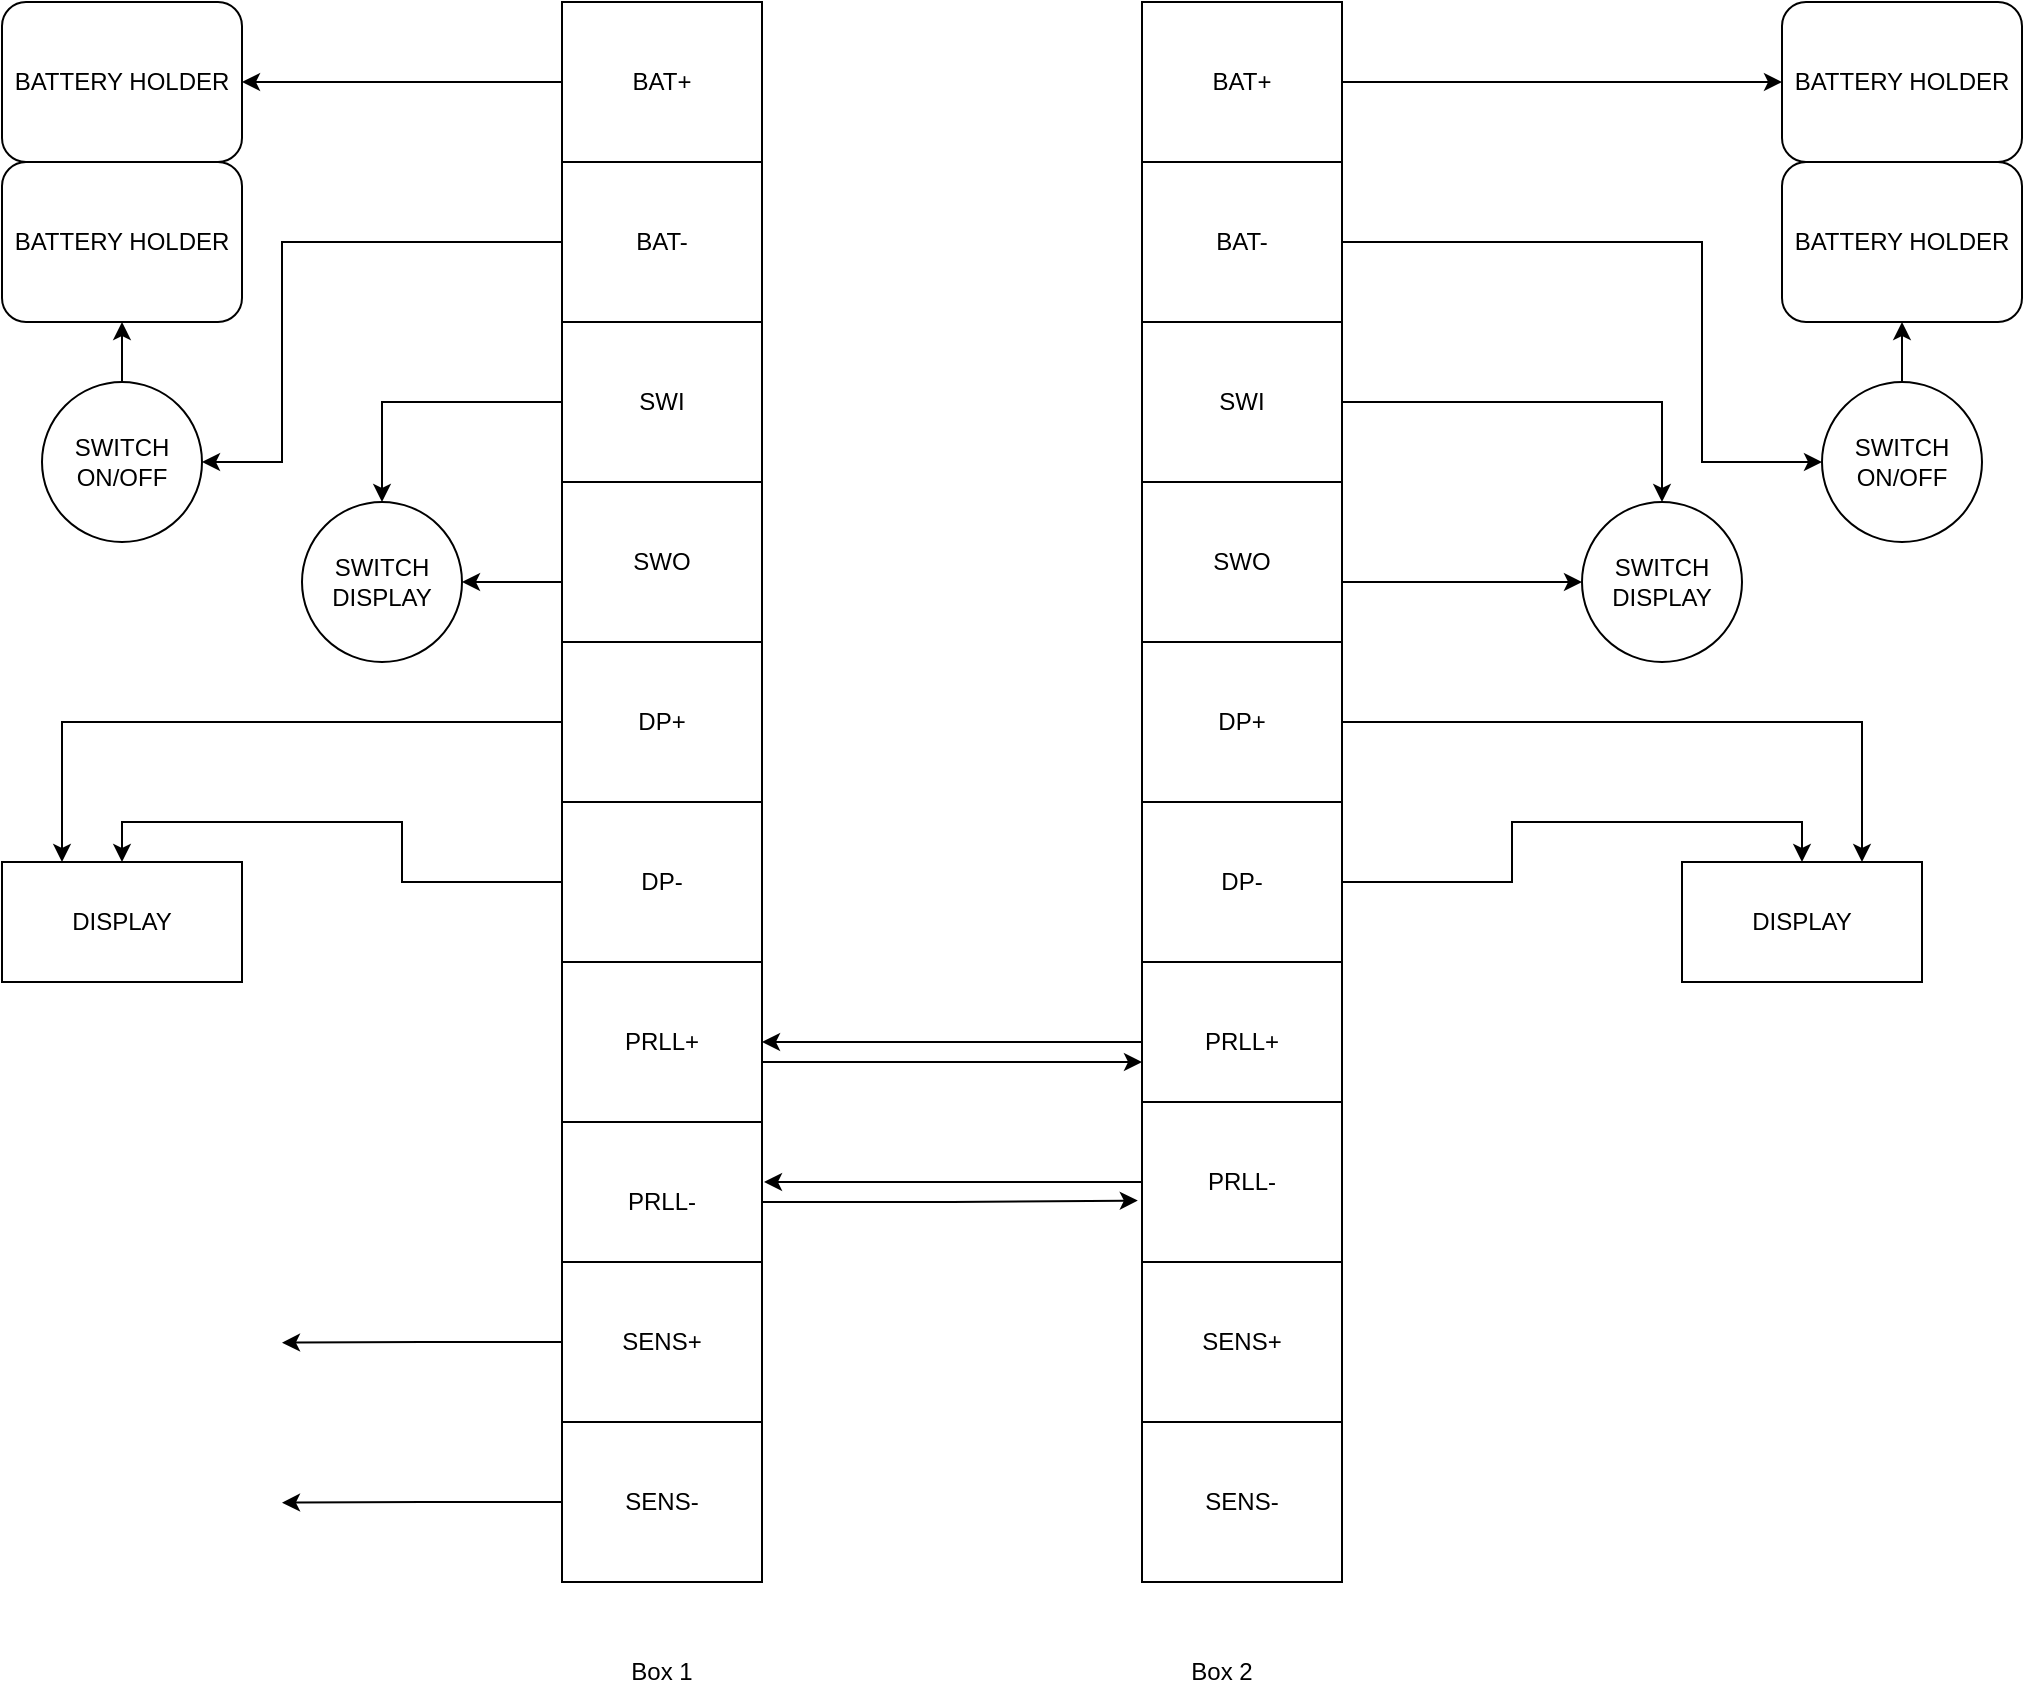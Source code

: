 <mxfile version="15.4.3" type="github" pages="3">
  <diagram id="OxazuYt2f3HKzq2ao2kK" name="Z">
    <mxGraphModel dx="1131" dy="603" grid="1" gridSize="10" guides="1" tooltips="1" connect="1" arrows="1" fold="1" page="1" pageScale="1" pageWidth="850" pageHeight="1100" math="0" shadow="0">
      <root>
        <mxCell id="0" />
        <mxCell id="1" parent="0" />
        <mxCell id="qFhVJRBPXzsnmLMd7Lds-25" style="edgeStyle=orthogonalEdgeStyle;rounded=0;orthogonalLoop=1;jettySize=auto;html=1;exitX=0;exitY=0.5;exitDx=0;exitDy=0;entryX=1;entryY=0.5;entryDx=0;entryDy=0;" edge="1" parent="1" source="m1qcCBbm3R7UdItfsaI0-1" target="qFhVJRBPXzsnmLMd7Lds-1">
          <mxGeometry relative="1" as="geometry" />
        </mxCell>
        <mxCell id="m1qcCBbm3R7UdItfsaI0-1" value="BAT+" style="rounded=0;whiteSpace=wrap;html=1;" parent="1" vertex="1">
          <mxGeometry x="280" y="20" width="100" height="80" as="geometry" />
        </mxCell>
        <mxCell id="qFhVJRBPXzsnmLMd7Lds-28" style="edgeStyle=orthogonalEdgeStyle;rounded=0;orthogonalLoop=1;jettySize=auto;html=1;exitX=0;exitY=0.5;exitDx=0;exitDy=0;entryX=1;entryY=0.5;entryDx=0;entryDy=0;" edge="1" parent="1" source="m1qcCBbm3R7UdItfsaI0-2" target="qFhVJRBPXzsnmLMd7Lds-22">
          <mxGeometry relative="1" as="geometry">
            <mxPoint x="160" y="230" as="targetPoint" />
            <Array as="points">
              <mxPoint x="140" y="140" />
              <mxPoint x="140" y="250" />
            </Array>
          </mxGeometry>
        </mxCell>
        <mxCell id="m1qcCBbm3R7UdItfsaI0-2" value="BAT-" style="rounded=0;whiteSpace=wrap;html=1;" parent="1" vertex="1">
          <mxGeometry x="280" y="100" width="100" height="80" as="geometry" />
        </mxCell>
        <mxCell id="m1qcCBbm3R7UdItfsaI0-6" value="SENS-" style="rounded=0;whiteSpace=wrap;html=1;" parent="1" vertex="1">
          <mxGeometry x="570" y="730" width="100" height="80" as="geometry" />
        </mxCell>
        <mxCell id="qFhVJRBPXzsnmLMd7Lds-7" style="edgeStyle=orthogonalEdgeStyle;rounded=0;orthogonalLoop=1;jettySize=auto;html=1;exitX=1;exitY=0.5;exitDx=0;exitDy=0;entryX=0;entryY=0.5;entryDx=0;entryDy=0;" edge="1" parent="1" source="m1qcCBbm3R7UdItfsaI0-7" target="qFhVJRBPXzsnmLMd7Lds-5">
          <mxGeometry relative="1" as="geometry" />
        </mxCell>
        <mxCell id="m1qcCBbm3R7UdItfsaI0-7" value="BAT+" style="rounded=0;whiteSpace=wrap;html=1;" parent="1" vertex="1">
          <mxGeometry x="570" y="20" width="100" height="80" as="geometry" />
        </mxCell>
        <mxCell id="qFhVJRBPXzsnmLMd7Lds-29" style="edgeStyle=orthogonalEdgeStyle;rounded=0;orthogonalLoop=1;jettySize=auto;html=1;exitX=0;exitY=0.5;exitDx=0;exitDy=0;entryX=0.5;entryY=0;entryDx=0;entryDy=0;" edge="1" parent="1" source="m1qcCBbm3R7UdItfsaI0-9" target="qFhVJRBPXzsnmLMd7Lds-23">
          <mxGeometry relative="1" as="geometry" />
        </mxCell>
        <mxCell id="m1qcCBbm3R7UdItfsaI0-9" value="SWI" style="rounded=0;whiteSpace=wrap;html=1;" parent="1" vertex="1">
          <mxGeometry x="280" y="180" width="100" height="80" as="geometry" />
        </mxCell>
        <mxCell id="qFhVJRBPXzsnmLMd7Lds-30" style="edgeStyle=orthogonalEdgeStyle;rounded=0;orthogonalLoop=1;jettySize=auto;html=1;exitX=0;exitY=0.5;exitDx=0;exitDy=0;" edge="1" parent="1" source="m1qcCBbm3R7UdItfsaI0-10" target="qFhVJRBPXzsnmLMd7Lds-23">
          <mxGeometry relative="1" as="geometry">
            <Array as="points">
              <mxPoint x="280" y="310" />
            </Array>
          </mxGeometry>
        </mxCell>
        <mxCell id="m1qcCBbm3R7UdItfsaI0-10" value="SWO" style="rounded=0;whiteSpace=wrap;html=1;" parent="1" vertex="1">
          <mxGeometry x="280" y="260" width="100" height="80" as="geometry" />
        </mxCell>
        <mxCell id="qFhVJRBPXzsnmLMd7Lds-10" style="edgeStyle=orthogonalEdgeStyle;rounded=0;orthogonalLoop=1;jettySize=auto;html=1;exitX=1;exitY=0.5;exitDx=0;exitDy=0;entryX=0;entryY=0.5;entryDx=0;entryDy=0;" edge="1" parent="1" source="m1qcCBbm3R7UdItfsaI0-11" target="qFhVJRBPXzsnmLMd7Lds-8">
          <mxGeometry relative="1" as="geometry">
            <Array as="points">
              <mxPoint x="850" y="140" />
              <mxPoint x="850" y="250" />
            </Array>
          </mxGeometry>
        </mxCell>
        <mxCell id="m1qcCBbm3R7UdItfsaI0-11" value="BAT-" style="rounded=0;whiteSpace=wrap;html=1;" parent="1" vertex="1">
          <mxGeometry x="570" y="100" width="100" height="80" as="geometry" />
        </mxCell>
        <mxCell id="qFhVJRBPXzsnmLMd7Lds-12" style="edgeStyle=orthogonalEdgeStyle;rounded=0;orthogonalLoop=1;jettySize=auto;html=1;exitX=1;exitY=0.5;exitDx=0;exitDy=0;" edge="1" parent="1" source="m1qcCBbm3R7UdItfsaI0-12" target="qFhVJRBPXzsnmLMd7Lds-11">
          <mxGeometry relative="1" as="geometry" />
        </mxCell>
        <mxCell id="m1qcCBbm3R7UdItfsaI0-12" value="SWI" style="rounded=0;whiteSpace=wrap;html=1;" parent="1" vertex="1">
          <mxGeometry x="570" y="180" width="100" height="80" as="geometry" />
        </mxCell>
        <mxCell id="qFhVJRBPXzsnmLMd7Lds-31" style="edgeStyle=orthogonalEdgeStyle;rounded=0;orthogonalLoop=1;jettySize=auto;html=1;exitX=0;exitY=0.5;exitDx=0;exitDy=0;entryX=0.25;entryY=0;entryDx=0;entryDy=0;" edge="1" parent="1" source="m1qcCBbm3R7UdItfsaI0-13" target="qFhVJRBPXzsnmLMd7Lds-24">
          <mxGeometry relative="1" as="geometry" />
        </mxCell>
        <mxCell id="m1qcCBbm3R7UdItfsaI0-13" value="DP+" style="rounded=0;whiteSpace=wrap;html=1;" parent="1" vertex="1">
          <mxGeometry x="280" y="340" width="100" height="80" as="geometry" />
        </mxCell>
        <mxCell id="qFhVJRBPXzsnmLMd7Lds-32" style="edgeStyle=orthogonalEdgeStyle;rounded=0;orthogonalLoop=1;jettySize=auto;html=1;exitX=0;exitY=0.5;exitDx=0;exitDy=0;entryX=0.5;entryY=0;entryDx=0;entryDy=0;" edge="1" parent="1" source="m1qcCBbm3R7UdItfsaI0-14" target="qFhVJRBPXzsnmLMd7Lds-24">
          <mxGeometry relative="1" as="geometry" />
        </mxCell>
        <mxCell id="m1qcCBbm3R7UdItfsaI0-14" value="DP-" style="rounded=0;whiteSpace=wrap;html=1;" parent="1" vertex="1">
          <mxGeometry x="280" y="420" width="100" height="80" as="geometry" />
        </mxCell>
        <mxCell id="qFhVJRBPXzsnmLMd7Lds-13" style="edgeStyle=orthogonalEdgeStyle;rounded=0;orthogonalLoop=1;jettySize=auto;html=1;exitX=1;exitY=0.5;exitDx=0;exitDy=0;entryX=0;entryY=0.5;entryDx=0;entryDy=0;" edge="1" parent="1" source="m1qcCBbm3R7UdItfsaI0-19" target="qFhVJRBPXzsnmLMd7Lds-11">
          <mxGeometry relative="1" as="geometry">
            <Array as="points">
              <mxPoint x="670" y="310" />
            </Array>
          </mxGeometry>
        </mxCell>
        <mxCell id="m1qcCBbm3R7UdItfsaI0-19" value="SWO" style="rounded=0;whiteSpace=wrap;html=1;" parent="1" vertex="1">
          <mxGeometry x="570" y="260" width="100" height="80" as="geometry" />
        </mxCell>
        <mxCell id="qFhVJRBPXzsnmLMd7Lds-18" style="edgeStyle=orthogonalEdgeStyle;rounded=0;orthogonalLoop=1;jettySize=auto;html=1;exitX=1;exitY=0.5;exitDx=0;exitDy=0;entryX=0.75;entryY=0;entryDx=0;entryDy=0;" edge="1" parent="1" source="m1qcCBbm3R7UdItfsaI0-20" target="qFhVJRBPXzsnmLMd7Lds-14">
          <mxGeometry relative="1" as="geometry" />
        </mxCell>
        <mxCell id="m1qcCBbm3R7UdItfsaI0-20" value="DP+" style="rounded=0;whiteSpace=wrap;html=1;" parent="1" vertex="1">
          <mxGeometry x="570" y="340" width="100" height="80" as="geometry" />
        </mxCell>
        <mxCell id="qFhVJRBPXzsnmLMd7Lds-19" style="edgeStyle=orthogonalEdgeStyle;rounded=0;orthogonalLoop=1;jettySize=auto;html=1;exitX=1;exitY=0.5;exitDx=0;exitDy=0;entryX=0.5;entryY=0;entryDx=0;entryDy=0;" edge="1" parent="1" source="m1qcCBbm3R7UdItfsaI0-21" target="qFhVJRBPXzsnmLMd7Lds-14">
          <mxGeometry relative="1" as="geometry" />
        </mxCell>
        <mxCell id="m1qcCBbm3R7UdItfsaI0-21" value="DP-" style="rounded=0;whiteSpace=wrap;html=1;" parent="1" vertex="1">
          <mxGeometry x="570" y="420" width="100" height="80" as="geometry" />
        </mxCell>
        <mxCell id="qFhVJRBPXzsnmLMd7Lds-20" style="edgeStyle=orthogonalEdgeStyle;rounded=0;orthogonalLoop=1;jettySize=auto;html=1;exitX=0;exitY=0.5;exitDx=0;exitDy=0;entryX=1;entryY=0.5;entryDx=0;entryDy=0;" edge="1" parent="1" source="m1qcCBbm3R7UdItfsaI0-22" target="m1qcCBbm3R7UdItfsaI0-25">
          <mxGeometry relative="1" as="geometry" />
        </mxCell>
        <mxCell id="m1qcCBbm3R7UdItfsaI0-22" value="PRLL+" style="rounded=0;whiteSpace=wrap;html=1;" parent="1" vertex="1">
          <mxGeometry x="570" y="500" width="100" height="80" as="geometry" />
        </mxCell>
        <mxCell id="qFhVJRBPXzsnmLMd7Lds-21" style="edgeStyle=orthogonalEdgeStyle;rounded=0;orthogonalLoop=1;jettySize=auto;html=1;exitX=0;exitY=0.5;exitDx=0;exitDy=0;entryX=1.01;entryY=0.375;entryDx=0;entryDy=0;entryPerimeter=0;" edge="1" parent="1" source="m1qcCBbm3R7UdItfsaI0-23" target="m1qcCBbm3R7UdItfsaI0-26">
          <mxGeometry relative="1" as="geometry" />
        </mxCell>
        <mxCell id="m1qcCBbm3R7UdItfsaI0-23" value="PRLL-" style="rounded=0;whiteSpace=wrap;html=1;" parent="1" vertex="1">
          <mxGeometry x="570" y="570" width="100" height="80" as="geometry" />
        </mxCell>
        <mxCell id="m1qcCBbm3R7UdItfsaI0-24" value="SENS+" style="rounded=0;whiteSpace=wrap;html=1;" parent="1" vertex="1">
          <mxGeometry x="570" y="650" width="100" height="80" as="geometry" />
        </mxCell>
        <mxCell id="qFhVJRBPXzsnmLMd7Lds-33" style="edgeStyle=orthogonalEdgeStyle;rounded=0;orthogonalLoop=1;jettySize=auto;html=1;exitX=1;exitY=0.5;exitDx=0;exitDy=0;" edge="1" parent="1" source="m1qcCBbm3R7UdItfsaI0-25">
          <mxGeometry relative="1" as="geometry">
            <mxPoint x="570" y="550" as="targetPoint" />
            <Array as="points">
              <mxPoint x="380" y="550" />
              <mxPoint x="570" y="550" />
            </Array>
          </mxGeometry>
        </mxCell>
        <mxCell id="m1qcCBbm3R7UdItfsaI0-25" value="PRLL+" style="rounded=0;whiteSpace=wrap;html=1;" parent="1" vertex="1">
          <mxGeometry x="280" y="500" width="100" height="80" as="geometry" />
        </mxCell>
        <mxCell id="qFhVJRBPXzsnmLMd7Lds-35" style="edgeStyle=orthogonalEdgeStyle;rounded=0;orthogonalLoop=1;jettySize=auto;html=1;entryX=-0.021;entryY=0.616;entryDx=0;entryDy=0;entryPerimeter=0;" edge="1" parent="1" source="m1qcCBbm3R7UdItfsaI0-26" target="m1qcCBbm3R7UdItfsaI0-23">
          <mxGeometry relative="1" as="geometry" />
        </mxCell>
        <mxCell id="m1qcCBbm3R7UdItfsaI0-26" value="PRLL-" style="rounded=0;whiteSpace=wrap;html=1;" parent="1" vertex="1">
          <mxGeometry x="280" y="580" width="100" height="80" as="geometry" />
        </mxCell>
        <mxCell id="qFhVJRBPXzsnmLMd7Lds-36" style="edgeStyle=orthogonalEdgeStyle;rounded=0;orthogonalLoop=1;jettySize=auto;html=1;exitX=0;exitY=0.5;exitDx=0;exitDy=0;" edge="1" parent="1" source="m1qcCBbm3R7UdItfsaI0-27">
          <mxGeometry relative="1" as="geometry">
            <mxPoint x="140" y="690.333" as="targetPoint" />
          </mxGeometry>
        </mxCell>
        <mxCell id="m1qcCBbm3R7UdItfsaI0-27" value="SENS+" style="rounded=0;whiteSpace=wrap;html=1;" parent="1" vertex="1">
          <mxGeometry x="280" y="650" width="100" height="80" as="geometry" />
        </mxCell>
        <mxCell id="qFhVJRBPXzsnmLMd7Lds-37" style="edgeStyle=orthogonalEdgeStyle;rounded=0;orthogonalLoop=1;jettySize=auto;html=1;exitX=0;exitY=0.5;exitDx=0;exitDy=0;" edge="1" parent="1" source="m1qcCBbm3R7UdItfsaI0-28">
          <mxGeometry relative="1" as="geometry">
            <mxPoint x="140" y="770.333" as="targetPoint" />
          </mxGeometry>
        </mxCell>
        <mxCell id="m1qcCBbm3R7UdItfsaI0-28" value="SENS-" style="rounded=0;whiteSpace=wrap;html=1;" parent="1" vertex="1">
          <mxGeometry x="280" y="730" width="100" height="80" as="geometry" />
        </mxCell>
        <mxCell id="qFhVJRBPXzsnmLMd7Lds-1" value="BATTERY HOLDER" style="rounded=1;whiteSpace=wrap;html=1;" vertex="1" parent="1">
          <mxGeometry y="20" width="120" height="80" as="geometry" />
        </mxCell>
        <mxCell id="qFhVJRBPXzsnmLMd7Lds-3" value="BATTERY HOLDER" style="rounded=1;whiteSpace=wrap;html=1;" vertex="1" parent="1">
          <mxGeometry y="100" width="120" height="80" as="geometry" />
        </mxCell>
        <mxCell id="qFhVJRBPXzsnmLMd7Lds-5" value="BATTERY HOLDER" style="rounded=1;whiteSpace=wrap;html=1;" vertex="1" parent="1">
          <mxGeometry x="890" y="20" width="120" height="80" as="geometry" />
        </mxCell>
        <mxCell id="qFhVJRBPXzsnmLMd7Lds-6" value="BATTERY HOLDER" style="rounded=1;whiteSpace=wrap;html=1;" vertex="1" parent="1">
          <mxGeometry x="890" y="100" width="120" height="80" as="geometry" />
        </mxCell>
        <mxCell id="qFhVJRBPXzsnmLMd7Lds-9" style="edgeStyle=orthogonalEdgeStyle;rounded=0;orthogonalLoop=1;jettySize=auto;html=1;exitX=0.5;exitY=0;exitDx=0;exitDy=0;entryX=0.5;entryY=1;entryDx=0;entryDy=0;" edge="1" parent="1" source="qFhVJRBPXzsnmLMd7Lds-8" target="qFhVJRBPXzsnmLMd7Lds-6">
          <mxGeometry relative="1" as="geometry" />
        </mxCell>
        <mxCell id="qFhVJRBPXzsnmLMd7Lds-8" value="SWITCH&lt;br&gt;ON/OFF" style="ellipse;whiteSpace=wrap;html=1;aspect=fixed;" vertex="1" parent="1">
          <mxGeometry x="910" y="210" width="80" height="80" as="geometry" />
        </mxCell>
        <mxCell id="qFhVJRBPXzsnmLMd7Lds-11" value="SWITCH&lt;br&gt;DISPLAY" style="ellipse;whiteSpace=wrap;html=1;aspect=fixed;" vertex="1" parent="1">
          <mxGeometry x="790" y="270" width="80" height="80" as="geometry" />
        </mxCell>
        <mxCell id="qFhVJRBPXzsnmLMd7Lds-14" value="DISPLAY" style="rounded=0;whiteSpace=wrap;html=1;" vertex="1" parent="1">
          <mxGeometry x="840" y="450" width="120" height="60" as="geometry" />
        </mxCell>
        <mxCell id="qFhVJRBPXzsnmLMd7Lds-27" style="edgeStyle=orthogonalEdgeStyle;rounded=0;orthogonalLoop=1;jettySize=auto;html=1;exitX=0.5;exitY=0;exitDx=0;exitDy=0;" edge="1" parent="1" source="qFhVJRBPXzsnmLMd7Lds-22" target="qFhVJRBPXzsnmLMd7Lds-3">
          <mxGeometry relative="1" as="geometry" />
        </mxCell>
        <mxCell id="qFhVJRBPXzsnmLMd7Lds-22" value="SWITCH&lt;br&gt;ON/OFF" style="ellipse;whiteSpace=wrap;html=1;aspect=fixed;" vertex="1" parent="1">
          <mxGeometry x="20" y="210" width="80" height="80" as="geometry" />
        </mxCell>
        <mxCell id="qFhVJRBPXzsnmLMd7Lds-23" value="SWITCH&lt;br&gt;DISPLAY" style="ellipse;whiteSpace=wrap;html=1;aspect=fixed;" vertex="1" parent="1">
          <mxGeometry x="150" y="270" width="80" height="80" as="geometry" />
        </mxCell>
        <mxCell id="qFhVJRBPXzsnmLMd7Lds-24" value="DISPLAY" style="rounded=0;whiteSpace=wrap;html=1;" vertex="1" parent="1">
          <mxGeometry y="450" width="120" height="60" as="geometry" />
        </mxCell>
        <mxCell id="qFhVJRBPXzsnmLMd7Lds-38" value="Box 1" style="text;html=1;strokeColor=none;fillColor=none;align=center;verticalAlign=middle;whiteSpace=wrap;rounded=0;" vertex="1" parent="1">
          <mxGeometry x="300" y="840" width="60" height="30" as="geometry" />
        </mxCell>
        <mxCell id="qFhVJRBPXzsnmLMd7Lds-39" value="Box 2" style="text;html=1;strokeColor=none;fillColor=none;align=center;verticalAlign=middle;whiteSpace=wrap;rounded=0;" vertex="1" parent="1">
          <mxGeometry x="580" y="840" width="60" height="30" as="geometry" />
        </mxCell>
      </root>
    </mxGraphModel>
  </diagram>
  <diagram name="Y" id="OveEiGgj8B2i4l3Na936">
    <mxGraphModel dx="2660" dy="2064" grid="1" gridSize="10" guides="1" tooltips="1" connect="1" arrows="1" fold="1" page="1" pageScale="1" pageWidth="850" pageHeight="1100" math="0" shadow="0">
      <root>
        <mxCell id="0MBqHM9QzVyghnFECB1F-0" />
        <mxCell id="0MBqHM9QzVyghnFECB1F-1" parent="0MBqHM9QzVyghnFECB1F-0" />
        <mxCell id="0MBqHM9QzVyghnFECB1F-3" value="BAT+" style="rounded=0;whiteSpace=wrap;html=1;" vertex="1" parent="0MBqHM9QzVyghnFECB1F-1">
          <mxGeometry x="280" y="20" width="100" height="80" as="geometry" />
        </mxCell>
        <mxCell id="0MBqHM9QzVyghnFECB1F-5" value="BAT-" style="rounded=0;whiteSpace=wrap;html=1;" vertex="1" parent="0MBqHM9QzVyghnFECB1F-1">
          <mxGeometry x="280" y="100" width="100" height="80" as="geometry" />
        </mxCell>
        <mxCell id="L6-OzUskgaVdQamjS7gM-1" style="edgeStyle=orthogonalEdgeStyle;rounded=0;orthogonalLoop=1;jettySize=auto;html=1;exitX=1;exitY=0.5;exitDx=0;exitDy=0;" edge="1" parent="0MBqHM9QzVyghnFECB1F-1" source="0MBqHM9QzVyghnFECB1F-6">
          <mxGeometry relative="1" as="geometry">
            <mxPoint x="800" y="770" as="targetPoint" />
          </mxGeometry>
        </mxCell>
        <mxCell id="0MBqHM9QzVyghnFECB1F-6" value="SENS-" style="rounded=0;whiteSpace=wrap;html=1;" vertex="1" parent="0MBqHM9QzVyghnFECB1F-1">
          <mxGeometry x="570" y="730" width="100" height="80" as="geometry" />
        </mxCell>
        <mxCell id="0MBqHM9QzVyghnFECB1F-7" style="edgeStyle=orthogonalEdgeStyle;rounded=0;orthogonalLoop=1;jettySize=auto;html=1;exitX=1;exitY=0.5;exitDx=0;exitDy=0;entryX=0;entryY=0.5;entryDx=0;entryDy=0;" edge="1" parent="0MBqHM9QzVyghnFECB1F-1" source="0MBqHM9QzVyghnFECB1F-8" target="0MBqHM9QzVyghnFECB1F-42">
          <mxGeometry relative="1" as="geometry" />
        </mxCell>
        <mxCell id="0MBqHM9QzVyghnFECB1F-8" value="BAT+" style="rounded=0;whiteSpace=wrap;html=1;" vertex="1" parent="0MBqHM9QzVyghnFECB1F-1">
          <mxGeometry x="570" y="20" width="100" height="80" as="geometry" />
        </mxCell>
        <mxCell id="0MBqHM9QzVyghnFECB1F-9" style="edgeStyle=orthogonalEdgeStyle;rounded=0;orthogonalLoop=1;jettySize=auto;html=1;exitX=0;exitY=0.5;exitDx=0;exitDy=0;entryX=0.5;entryY=0;entryDx=0;entryDy=0;" edge="1" parent="0MBqHM9QzVyghnFECB1F-1" source="0MBqHM9QzVyghnFECB1F-10" target="0MBqHM9QzVyghnFECB1F-50">
          <mxGeometry relative="1" as="geometry" />
        </mxCell>
        <mxCell id="0MBqHM9QzVyghnFECB1F-10" value="SWI" style="rounded=0;whiteSpace=wrap;html=1;" vertex="1" parent="0MBqHM9QzVyghnFECB1F-1">
          <mxGeometry x="280" y="180" width="100" height="80" as="geometry" />
        </mxCell>
        <mxCell id="0MBqHM9QzVyghnFECB1F-11" style="edgeStyle=orthogonalEdgeStyle;rounded=0;orthogonalLoop=1;jettySize=auto;html=1;exitX=0;exitY=0.5;exitDx=0;exitDy=0;" edge="1" parent="0MBqHM9QzVyghnFECB1F-1" source="0MBqHM9QzVyghnFECB1F-12" target="0MBqHM9QzVyghnFECB1F-50">
          <mxGeometry relative="1" as="geometry">
            <Array as="points">
              <mxPoint x="280" y="310" />
            </Array>
          </mxGeometry>
        </mxCell>
        <mxCell id="0MBqHM9QzVyghnFECB1F-12" value="SWO" style="rounded=0;whiteSpace=wrap;html=1;" vertex="1" parent="0MBqHM9QzVyghnFECB1F-1">
          <mxGeometry x="280" y="260" width="100" height="80" as="geometry" />
        </mxCell>
        <mxCell id="0MBqHM9QzVyghnFECB1F-13" style="edgeStyle=orthogonalEdgeStyle;rounded=0;orthogonalLoop=1;jettySize=auto;html=1;exitX=1;exitY=0.5;exitDx=0;exitDy=0;entryX=0;entryY=0.5;entryDx=0;entryDy=0;" edge="1" parent="0MBqHM9QzVyghnFECB1F-1" source="0MBqHM9QzVyghnFECB1F-14" target="0MBqHM9QzVyghnFECB1F-45">
          <mxGeometry relative="1" as="geometry">
            <Array as="points">
              <mxPoint x="850" y="140" />
              <mxPoint x="850" y="250" />
            </Array>
          </mxGeometry>
        </mxCell>
        <mxCell id="0MBqHM9QzVyghnFECB1F-14" value="BAT-" style="rounded=0;whiteSpace=wrap;html=1;" vertex="1" parent="0MBqHM9QzVyghnFECB1F-1">
          <mxGeometry x="570" y="100" width="100" height="80" as="geometry" />
        </mxCell>
        <mxCell id="0MBqHM9QzVyghnFECB1F-15" style="edgeStyle=orthogonalEdgeStyle;rounded=0;orthogonalLoop=1;jettySize=auto;html=1;exitX=1;exitY=0.5;exitDx=0;exitDy=0;" edge="1" parent="0MBqHM9QzVyghnFECB1F-1" source="0MBqHM9QzVyghnFECB1F-16" target="0MBqHM9QzVyghnFECB1F-46">
          <mxGeometry relative="1" as="geometry" />
        </mxCell>
        <mxCell id="0MBqHM9QzVyghnFECB1F-16" value="SWI" style="rounded=0;whiteSpace=wrap;html=1;" vertex="1" parent="0MBqHM9QzVyghnFECB1F-1">
          <mxGeometry x="570" y="180" width="100" height="80" as="geometry" />
        </mxCell>
        <mxCell id="0MBqHM9QzVyghnFECB1F-17" style="edgeStyle=orthogonalEdgeStyle;rounded=0;orthogonalLoop=1;jettySize=auto;html=1;exitX=0;exitY=0.5;exitDx=0;exitDy=0;entryX=0.25;entryY=0;entryDx=0;entryDy=0;" edge="1" parent="0MBqHM9QzVyghnFECB1F-1" source="0MBqHM9QzVyghnFECB1F-18" target="0MBqHM9QzVyghnFECB1F-51">
          <mxGeometry relative="1" as="geometry" />
        </mxCell>
        <mxCell id="0MBqHM9QzVyghnFECB1F-18" value="DP+" style="rounded=0;whiteSpace=wrap;html=1;" vertex="1" parent="0MBqHM9QzVyghnFECB1F-1">
          <mxGeometry x="280" y="340" width="100" height="80" as="geometry" />
        </mxCell>
        <mxCell id="0MBqHM9QzVyghnFECB1F-19" style="edgeStyle=orthogonalEdgeStyle;rounded=0;orthogonalLoop=1;jettySize=auto;html=1;exitX=0;exitY=0.5;exitDx=0;exitDy=0;entryX=0.5;entryY=0;entryDx=0;entryDy=0;" edge="1" parent="0MBqHM9QzVyghnFECB1F-1" source="0MBqHM9QzVyghnFECB1F-20" target="0MBqHM9QzVyghnFECB1F-51">
          <mxGeometry relative="1" as="geometry" />
        </mxCell>
        <mxCell id="0MBqHM9QzVyghnFECB1F-20" value="DP-" style="rounded=0;whiteSpace=wrap;html=1;" vertex="1" parent="0MBqHM9QzVyghnFECB1F-1">
          <mxGeometry x="280" y="420" width="100" height="80" as="geometry" />
        </mxCell>
        <mxCell id="0MBqHM9QzVyghnFECB1F-21" style="edgeStyle=orthogonalEdgeStyle;rounded=0;orthogonalLoop=1;jettySize=auto;html=1;exitX=1;exitY=0.5;exitDx=0;exitDy=0;entryX=0;entryY=0.5;entryDx=0;entryDy=0;" edge="1" parent="0MBqHM9QzVyghnFECB1F-1" source="0MBqHM9QzVyghnFECB1F-22" target="0MBqHM9QzVyghnFECB1F-46">
          <mxGeometry relative="1" as="geometry">
            <Array as="points">
              <mxPoint x="670" y="310" />
            </Array>
          </mxGeometry>
        </mxCell>
        <mxCell id="0MBqHM9QzVyghnFECB1F-22" value="SWO" style="rounded=0;whiteSpace=wrap;html=1;" vertex="1" parent="0MBqHM9QzVyghnFECB1F-1">
          <mxGeometry x="570" y="260" width="100" height="80" as="geometry" />
        </mxCell>
        <mxCell id="0MBqHM9QzVyghnFECB1F-23" style="edgeStyle=orthogonalEdgeStyle;rounded=0;orthogonalLoop=1;jettySize=auto;html=1;exitX=1;exitY=0.5;exitDx=0;exitDy=0;entryX=0.75;entryY=0;entryDx=0;entryDy=0;" edge="1" parent="0MBqHM9QzVyghnFECB1F-1" source="0MBqHM9QzVyghnFECB1F-24" target="0MBqHM9QzVyghnFECB1F-47">
          <mxGeometry relative="1" as="geometry" />
        </mxCell>
        <mxCell id="0MBqHM9QzVyghnFECB1F-24" value="DP+" style="rounded=0;whiteSpace=wrap;html=1;" vertex="1" parent="0MBqHM9QzVyghnFECB1F-1">
          <mxGeometry x="570" y="340" width="100" height="80" as="geometry" />
        </mxCell>
        <mxCell id="0MBqHM9QzVyghnFECB1F-25" style="edgeStyle=orthogonalEdgeStyle;rounded=0;orthogonalLoop=1;jettySize=auto;html=1;exitX=1;exitY=0.5;exitDx=0;exitDy=0;entryX=0.5;entryY=0;entryDx=0;entryDy=0;" edge="1" parent="0MBqHM9QzVyghnFECB1F-1" source="0MBqHM9QzVyghnFECB1F-26" target="0MBqHM9QzVyghnFECB1F-47">
          <mxGeometry relative="1" as="geometry" />
        </mxCell>
        <mxCell id="0MBqHM9QzVyghnFECB1F-26" value="DP-" style="rounded=0;whiteSpace=wrap;html=1;" vertex="1" parent="0MBqHM9QzVyghnFECB1F-1">
          <mxGeometry x="570" y="420" width="100" height="80" as="geometry" />
        </mxCell>
        <mxCell id="0MBqHM9QzVyghnFECB1F-28" value="PRLL+" style="rounded=0;whiteSpace=wrap;html=1;" vertex="1" parent="0MBqHM9QzVyghnFECB1F-1">
          <mxGeometry x="570" y="500" width="100" height="80" as="geometry" />
        </mxCell>
        <mxCell id="0MBqHM9QzVyghnFECB1F-30" value="PRLL-" style="rounded=0;whiteSpace=wrap;html=1;" vertex="1" parent="0MBqHM9QzVyghnFECB1F-1">
          <mxGeometry x="570" y="570" width="100" height="80" as="geometry" />
        </mxCell>
        <mxCell id="L6-OzUskgaVdQamjS7gM-0" style="edgeStyle=orthogonalEdgeStyle;rounded=0;orthogonalLoop=1;jettySize=auto;html=1;exitX=1;exitY=0.5;exitDx=0;exitDy=0;" edge="1" parent="0MBqHM9QzVyghnFECB1F-1" source="0MBqHM9QzVyghnFECB1F-31">
          <mxGeometry relative="1" as="geometry">
            <mxPoint x="800" y="690" as="targetPoint" />
          </mxGeometry>
        </mxCell>
        <mxCell id="0MBqHM9QzVyghnFECB1F-31" value="SENS+" style="rounded=0;whiteSpace=wrap;html=1;" vertex="1" parent="0MBqHM9QzVyghnFECB1F-1">
          <mxGeometry x="570" y="650" width="100" height="80" as="geometry" />
        </mxCell>
        <mxCell id="L6-OzUskgaVdQamjS7gM-2" style="edgeStyle=orthogonalEdgeStyle;rounded=0;orthogonalLoop=1;jettySize=auto;html=1;exitX=1;exitY=0.5;exitDx=0;exitDy=0;entryX=0;entryY=0.5;entryDx=0;entryDy=0;" edge="1" parent="0MBqHM9QzVyghnFECB1F-1" source="0MBqHM9QzVyghnFECB1F-33" target="0MBqHM9QzVyghnFECB1F-31">
          <mxGeometry relative="1" as="geometry">
            <Array as="points">
              <mxPoint x="490" y="540" />
              <mxPoint x="490" y="690" />
            </Array>
          </mxGeometry>
        </mxCell>
        <mxCell id="L6-OzUskgaVdQamjS7gM-8" style="edgeStyle=orthogonalEdgeStyle;rounded=0;orthogonalLoop=1;jettySize=auto;html=1;exitX=1;exitY=0.5;exitDx=0;exitDy=0;entryX=1;entryY=0.5;entryDx=0;entryDy=0;" edge="1" parent="0MBqHM9QzVyghnFECB1F-1" source="0MBqHM9QzVyghnFECB1F-33" target="L6-OzUskgaVdQamjS7gM-6">
          <mxGeometry relative="1" as="geometry">
            <Array as="points">
              <mxPoint x="450" y="540" />
              <mxPoint x="450" y="-60" />
            </Array>
          </mxGeometry>
        </mxCell>
        <mxCell id="0MBqHM9QzVyghnFECB1F-33" value="PRLL+" style="rounded=0;whiteSpace=wrap;html=1;" vertex="1" parent="0MBqHM9QzVyghnFECB1F-1">
          <mxGeometry x="280" y="500" width="100" height="80" as="geometry" />
        </mxCell>
        <mxCell id="L6-OzUskgaVdQamjS7gM-3" style="edgeStyle=orthogonalEdgeStyle;rounded=0;orthogonalLoop=1;jettySize=auto;html=1;exitX=1;exitY=0.5;exitDx=0;exitDy=0;entryX=0;entryY=0.5;entryDx=0;entryDy=0;" edge="1" parent="0MBqHM9QzVyghnFECB1F-1" source="0MBqHM9QzVyghnFECB1F-35" target="0MBqHM9QzVyghnFECB1F-6">
          <mxGeometry relative="1" as="geometry" />
        </mxCell>
        <mxCell id="L6-OzUskgaVdQamjS7gM-11" style="edgeStyle=orthogonalEdgeStyle;rounded=0;orthogonalLoop=1;jettySize=auto;html=1;exitX=0;exitY=0.5;exitDx=0;exitDy=0;entryX=0.5;entryY=1;entryDx=0;entryDy=0;" edge="1" parent="0MBqHM9QzVyghnFECB1F-1" source="0MBqHM9QzVyghnFECB1F-35" target="L6-OzUskgaVdQamjS7gM-9">
          <mxGeometry relative="1" as="geometry" />
        </mxCell>
        <mxCell id="0MBqHM9QzVyghnFECB1F-35" value="PRLL-" style="rounded=0;whiteSpace=wrap;html=1;" vertex="1" parent="0MBqHM9QzVyghnFECB1F-1">
          <mxGeometry x="280" y="580" width="100" height="80" as="geometry" />
        </mxCell>
        <mxCell id="0MBqHM9QzVyghnFECB1F-37" value="SENS+" style="rounded=0;whiteSpace=wrap;html=1;" vertex="1" parent="0MBqHM9QzVyghnFECB1F-1">
          <mxGeometry x="280" y="650" width="100" height="80" as="geometry" />
        </mxCell>
        <mxCell id="0MBqHM9QzVyghnFECB1F-39" value="SENS-" style="rounded=0;whiteSpace=wrap;html=1;" vertex="1" parent="0MBqHM9QzVyghnFECB1F-1">
          <mxGeometry x="280" y="730" width="100" height="80" as="geometry" />
        </mxCell>
        <mxCell id="L6-OzUskgaVdQamjS7gM-7" style="edgeStyle=orthogonalEdgeStyle;rounded=0;orthogonalLoop=1;jettySize=auto;html=1;exitX=1;exitY=0.5;exitDx=0;exitDy=0;entryX=0;entryY=0.25;entryDx=0;entryDy=0;" edge="1" parent="0MBqHM9QzVyghnFECB1F-1" source="0MBqHM9QzVyghnFECB1F-40" target="L6-OzUskgaVdQamjS7gM-6">
          <mxGeometry relative="1" as="geometry">
            <Array as="points">
              <mxPoint x="200" y="60" />
              <mxPoint x="200" y="-71" />
            </Array>
          </mxGeometry>
        </mxCell>
        <mxCell id="0MBqHM9QzVyghnFECB1F-40" value="BATTERY HOLDER&lt;br&gt;+" style="rounded=1;whiteSpace=wrap;html=1;" vertex="1" parent="0MBqHM9QzVyghnFECB1F-1">
          <mxGeometry y="20" width="120" height="80" as="geometry" />
        </mxCell>
        <mxCell id="0MBqHM9QzVyghnFECB1F-41" value="BATTERY HOLDER&lt;br&gt;-" style="rounded=1;whiteSpace=wrap;html=1;" vertex="1" parent="0MBqHM9QzVyghnFECB1F-1">
          <mxGeometry y="100" width="120" height="80" as="geometry" />
        </mxCell>
        <mxCell id="0MBqHM9QzVyghnFECB1F-42" value="BATTERY HOLDER&lt;br&gt;+" style="rounded=1;whiteSpace=wrap;html=1;" vertex="1" parent="0MBqHM9QzVyghnFECB1F-1">
          <mxGeometry x="890" y="20" width="120" height="80" as="geometry" />
        </mxCell>
        <mxCell id="0MBqHM9QzVyghnFECB1F-43" value="BATTERY HOLDER&lt;br&gt;-" style="rounded=1;whiteSpace=wrap;html=1;" vertex="1" parent="0MBqHM9QzVyghnFECB1F-1">
          <mxGeometry x="890" y="100" width="120" height="80" as="geometry" />
        </mxCell>
        <mxCell id="0MBqHM9QzVyghnFECB1F-44" style="edgeStyle=orthogonalEdgeStyle;rounded=0;orthogonalLoop=1;jettySize=auto;html=1;exitX=0.5;exitY=0;exitDx=0;exitDy=0;entryX=0.5;entryY=1;entryDx=0;entryDy=0;" edge="1" parent="0MBqHM9QzVyghnFECB1F-1" source="0MBqHM9QzVyghnFECB1F-45" target="0MBqHM9QzVyghnFECB1F-43">
          <mxGeometry relative="1" as="geometry" />
        </mxCell>
        <mxCell id="0MBqHM9QzVyghnFECB1F-45" value="SWITCH&lt;br&gt;ON/OFF" style="ellipse;whiteSpace=wrap;html=1;aspect=fixed;" vertex="1" parent="0MBqHM9QzVyghnFECB1F-1">
          <mxGeometry x="910" y="210" width="80" height="80" as="geometry" />
        </mxCell>
        <mxCell id="0MBqHM9QzVyghnFECB1F-46" value="SWITCH&lt;br&gt;DISPLAY" style="ellipse;whiteSpace=wrap;html=1;aspect=fixed;" vertex="1" parent="0MBqHM9QzVyghnFECB1F-1">
          <mxGeometry x="790" y="270" width="80" height="80" as="geometry" />
        </mxCell>
        <mxCell id="0MBqHM9QzVyghnFECB1F-47" value="DISPLAY" style="rounded=0;whiteSpace=wrap;html=1;" vertex="1" parent="0MBqHM9QzVyghnFECB1F-1">
          <mxGeometry x="840" y="450" width="120" height="60" as="geometry" />
        </mxCell>
        <mxCell id="0MBqHM9QzVyghnFECB1F-48" style="edgeStyle=orthogonalEdgeStyle;rounded=0;orthogonalLoop=1;jettySize=auto;html=1;exitX=0.5;exitY=0;exitDx=0;exitDy=0;" edge="1" parent="0MBqHM9QzVyghnFECB1F-1" source="0MBqHM9QzVyghnFECB1F-49" target="0MBqHM9QzVyghnFECB1F-41">
          <mxGeometry relative="1" as="geometry" />
        </mxCell>
        <mxCell id="0MBqHM9QzVyghnFECB1F-49" value="SWITCH&lt;br&gt;ON/OFF" style="ellipse;whiteSpace=wrap;html=1;aspect=fixed;" vertex="1" parent="0MBqHM9QzVyghnFECB1F-1">
          <mxGeometry x="20" y="210" width="80" height="80" as="geometry" />
        </mxCell>
        <mxCell id="0MBqHM9QzVyghnFECB1F-50" value="SWITCH&lt;br&gt;DISPLAY" style="ellipse;whiteSpace=wrap;html=1;aspect=fixed;" vertex="1" parent="0MBqHM9QzVyghnFECB1F-1">
          <mxGeometry x="150" y="270" width="80" height="80" as="geometry" />
        </mxCell>
        <mxCell id="0MBqHM9QzVyghnFECB1F-51" value="DISPLAY" style="rounded=0;whiteSpace=wrap;html=1;" vertex="1" parent="0MBqHM9QzVyghnFECB1F-1">
          <mxGeometry y="450" width="120" height="60" as="geometry" />
        </mxCell>
        <mxCell id="0MBqHM9QzVyghnFECB1F-52" value="Box 1" style="text;html=1;strokeColor=none;fillColor=none;align=center;verticalAlign=middle;whiteSpace=wrap;rounded=0;" vertex="1" parent="0MBqHM9QzVyghnFECB1F-1">
          <mxGeometry x="300" y="840" width="60" height="30" as="geometry" />
        </mxCell>
        <mxCell id="0MBqHM9QzVyghnFECB1F-53" value="Box 2" style="text;html=1;strokeColor=none;fillColor=none;align=center;verticalAlign=middle;whiteSpace=wrap;rounded=0;" vertex="1" parent="0MBqHM9QzVyghnFECB1F-1">
          <mxGeometry x="580" y="840" width="60" height="30" as="geometry" />
        </mxCell>
        <mxCell id="L6-OzUskgaVdQamjS7gM-6" value="CONNECTOR" style="shape=trapezoid;perimeter=trapezoidPerimeter;whiteSpace=wrap;html=1;fixedSize=1;" vertex="1" parent="0MBqHM9QzVyghnFECB1F-1">
          <mxGeometry x="270" y="-90" width="120" height="60" as="geometry" />
        </mxCell>
        <mxCell id="L6-OzUskgaVdQamjS7gM-10" style="edgeStyle=orthogonalEdgeStyle;rounded=0;orthogonalLoop=1;jettySize=auto;html=1;entryX=0.5;entryY=1;entryDx=0;entryDy=0;" edge="1" parent="0MBqHM9QzVyghnFECB1F-1" source="L6-OzUskgaVdQamjS7gM-9" target="0MBqHM9QzVyghnFECB1F-49">
          <mxGeometry relative="1" as="geometry" />
        </mxCell>
        <mxCell id="L6-OzUskgaVdQamjS7gM-9" value="CONNECTOR" style="shape=trapezoid;perimeter=trapezoidPerimeter;whiteSpace=wrap;html=1;fixedSize=1;" vertex="1" parent="0MBqHM9QzVyghnFECB1F-1">
          <mxGeometry x="-250" y="330" width="120" height="60" as="geometry" />
        </mxCell>
      </root>
    </mxGraphModel>
  </diagram>
  <diagram name="X" id="PJ1-pJ9ZpmANYaK8aAzK">
    <mxGraphModel dx="905" dy="482" grid="1" gridSize="10" guides="1" tooltips="1" connect="1" arrows="1" fold="1" page="1" pageScale="1" pageWidth="850" pageHeight="1100" math="0" shadow="0">
      <root>
        <mxCell id="KhKc9-Zxg1DF5PVxRy_M-0" />
        <mxCell id="KhKc9-Zxg1DF5PVxRy_M-1" parent="KhKc9-Zxg1DF5PVxRy_M-0" />
        <mxCell id="KhKc9-Zxg1DF5PVxRy_M-2" style="edgeStyle=orthogonalEdgeStyle;rounded=0;orthogonalLoop=1;jettySize=auto;html=1;exitX=0;exitY=0.5;exitDx=0;exitDy=0;entryX=1;entryY=0.5;entryDx=0;entryDy=0;" edge="1" parent="KhKc9-Zxg1DF5PVxRy_M-1" source="KhKc9-Zxg1DF5PVxRy_M-3" target="KhKc9-Zxg1DF5PVxRy_M-40">
          <mxGeometry relative="1" as="geometry" />
        </mxCell>
        <mxCell id="KhKc9-Zxg1DF5PVxRy_M-3" value="BAT+" style="rounded=0;whiteSpace=wrap;html=1;" vertex="1" parent="KhKc9-Zxg1DF5PVxRy_M-1">
          <mxGeometry x="280" y="20" width="100" height="80" as="geometry" />
        </mxCell>
        <mxCell id="KhKc9-Zxg1DF5PVxRy_M-4" style="edgeStyle=orthogonalEdgeStyle;rounded=0;orthogonalLoop=1;jettySize=auto;html=1;exitX=0;exitY=0.5;exitDx=0;exitDy=0;entryX=1;entryY=0.5;entryDx=0;entryDy=0;" edge="1" parent="KhKc9-Zxg1DF5PVxRy_M-1" source="KhKc9-Zxg1DF5PVxRy_M-5" target="KhKc9-Zxg1DF5PVxRy_M-49">
          <mxGeometry relative="1" as="geometry">
            <mxPoint x="160" y="230" as="targetPoint" />
            <Array as="points">
              <mxPoint x="140" y="140" />
              <mxPoint x="140" y="250" />
            </Array>
          </mxGeometry>
        </mxCell>
        <mxCell id="KhKc9-Zxg1DF5PVxRy_M-5" value="BAT-" style="rounded=0;whiteSpace=wrap;html=1;" vertex="1" parent="KhKc9-Zxg1DF5PVxRy_M-1">
          <mxGeometry x="280" y="100" width="100" height="80" as="geometry" />
        </mxCell>
        <mxCell id="VJIWnuU9MmbdtY3AhUnh-1" style="edgeStyle=orthogonalEdgeStyle;rounded=0;orthogonalLoop=1;jettySize=auto;html=1;exitX=1;exitY=0.5;exitDx=0;exitDy=0;" edge="1" parent="KhKc9-Zxg1DF5PVxRy_M-1" source="KhKc9-Zxg1DF5PVxRy_M-6">
          <mxGeometry relative="1" as="geometry">
            <mxPoint x="830" y="770" as="targetPoint" />
          </mxGeometry>
        </mxCell>
        <mxCell id="KhKc9-Zxg1DF5PVxRy_M-6" value="SENS-" style="rounded=0;whiteSpace=wrap;html=1;" vertex="1" parent="KhKc9-Zxg1DF5PVxRy_M-1">
          <mxGeometry x="570" y="730" width="100" height="80" as="geometry" />
        </mxCell>
        <mxCell id="KhKc9-Zxg1DF5PVxRy_M-7" style="edgeStyle=orthogonalEdgeStyle;rounded=0;orthogonalLoop=1;jettySize=auto;html=1;exitX=1;exitY=0.5;exitDx=0;exitDy=0;entryX=0;entryY=0.5;entryDx=0;entryDy=0;" edge="1" parent="KhKc9-Zxg1DF5PVxRy_M-1" source="KhKc9-Zxg1DF5PVxRy_M-8" target="KhKc9-Zxg1DF5PVxRy_M-42">
          <mxGeometry relative="1" as="geometry" />
        </mxCell>
        <mxCell id="KhKc9-Zxg1DF5PVxRy_M-8" value="BAT+" style="rounded=0;whiteSpace=wrap;html=1;" vertex="1" parent="KhKc9-Zxg1DF5PVxRy_M-1">
          <mxGeometry x="570" y="20" width="100" height="80" as="geometry" />
        </mxCell>
        <mxCell id="KhKc9-Zxg1DF5PVxRy_M-9" style="edgeStyle=orthogonalEdgeStyle;rounded=0;orthogonalLoop=1;jettySize=auto;html=1;exitX=0;exitY=0.5;exitDx=0;exitDy=0;entryX=0.5;entryY=0;entryDx=0;entryDy=0;" edge="1" parent="KhKc9-Zxg1DF5PVxRy_M-1" source="KhKc9-Zxg1DF5PVxRy_M-10" target="KhKc9-Zxg1DF5PVxRy_M-50">
          <mxGeometry relative="1" as="geometry" />
        </mxCell>
        <mxCell id="KhKc9-Zxg1DF5PVxRy_M-10" value="SWI" style="rounded=0;whiteSpace=wrap;html=1;" vertex="1" parent="KhKc9-Zxg1DF5PVxRy_M-1">
          <mxGeometry x="280" y="180" width="100" height="80" as="geometry" />
        </mxCell>
        <mxCell id="KhKc9-Zxg1DF5PVxRy_M-11" style="edgeStyle=orthogonalEdgeStyle;rounded=0;orthogonalLoop=1;jettySize=auto;html=1;exitX=0;exitY=0.5;exitDx=0;exitDy=0;" edge="1" parent="KhKc9-Zxg1DF5PVxRy_M-1" source="KhKc9-Zxg1DF5PVxRy_M-12" target="KhKc9-Zxg1DF5PVxRy_M-50">
          <mxGeometry relative="1" as="geometry">
            <Array as="points">
              <mxPoint x="280" y="310" />
            </Array>
          </mxGeometry>
        </mxCell>
        <mxCell id="KhKc9-Zxg1DF5PVxRy_M-12" value="SWO" style="rounded=0;whiteSpace=wrap;html=1;" vertex="1" parent="KhKc9-Zxg1DF5PVxRy_M-1">
          <mxGeometry x="280" y="260" width="100" height="80" as="geometry" />
        </mxCell>
        <mxCell id="KhKc9-Zxg1DF5PVxRy_M-13" style="edgeStyle=orthogonalEdgeStyle;rounded=0;orthogonalLoop=1;jettySize=auto;html=1;exitX=1;exitY=0.5;exitDx=0;exitDy=0;entryX=0;entryY=0.5;entryDx=0;entryDy=0;" edge="1" parent="KhKc9-Zxg1DF5PVxRy_M-1" source="KhKc9-Zxg1DF5PVxRy_M-14" target="KhKc9-Zxg1DF5PVxRy_M-45">
          <mxGeometry relative="1" as="geometry">
            <Array as="points">
              <mxPoint x="850" y="140" />
              <mxPoint x="850" y="250" />
            </Array>
          </mxGeometry>
        </mxCell>
        <mxCell id="KhKc9-Zxg1DF5PVxRy_M-14" value="BAT-" style="rounded=0;whiteSpace=wrap;html=1;" vertex="1" parent="KhKc9-Zxg1DF5PVxRy_M-1">
          <mxGeometry x="570" y="100" width="100" height="80" as="geometry" />
        </mxCell>
        <mxCell id="KhKc9-Zxg1DF5PVxRy_M-15" style="edgeStyle=orthogonalEdgeStyle;rounded=0;orthogonalLoop=1;jettySize=auto;html=1;exitX=1;exitY=0.5;exitDx=0;exitDy=0;" edge="1" parent="KhKc9-Zxg1DF5PVxRy_M-1" source="KhKc9-Zxg1DF5PVxRy_M-16" target="KhKc9-Zxg1DF5PVxRy_M-46">
          <mxGeometry relative="1" as="geometry" />
        </mxCell>
        <mxCell id="KhKc9-Zxg1DF5PVxRy_M-16" value="SWI" style="rounded=0;whiteSpace=wrap;html=1;" vertex="1" parent="KhKc9-Zxg1DF5PVxRy_M-1">
          <mxGeometry x="570" y="180" width="100" height="80" as="geometry" />
        </mxCell>
        <mxCell id="KhKc9-Zxg1DF5PVxRy_M-17" style="edgeStyle=orthogonalEdgeStyle;rounded=0;orthogonalLoop=1;jettySize=auto;html=1;exitX=0;exitY=0.5;exitDx=0;exitDy=0;entryX=0.25;entryY=0;entryDx=0;entryDy=0;" edge="1" parent="KhKc9-Zxg1DF5PVxRy_M-1" source="KhKc9-Zxg1DF5PVxRy_M-18" target="KhKc9-Zxg1DF5PVxRy_M-51">
          <mxGeometry relative="1" as="geometry" />
        </mxCell>
        <mxCell id="KhKc9-Zxg1DF5PVxRy_M-18" value="DP+" style="rounded=0;whiteSpace=wrap;html=1;" vertex="1" parent="KhKc9-Zxg1DF5PVxRy_M-1">
          <mxGeometry x="280" y="340" width="100" height="80" as="geometry" />
        </mxCell>
        <mxCell id="KhKc9-Zxg1DF5PVxRy_M-19" style="edgeStyle=orthogonalEdgeStyle;rounded=0;orthogonalLoop=1;jettySize=auto;html=1;exitX=0;exitY=0.5;exitDx=0;exitDy=0;entryX=0.5;entryY=0;entryDx=0;entryDy=0;" edge="1" parent="KhKc9-Zxg1DF5PVxRy_M-1" source="KhKc9-Zxg1DF5PVxRy_M-20" target="KhKc9-Zxg1DF5PVxRy_M-51">
          <mxGeometry relative="1" as="geometry" />
        </mxCell>
        <mxCell id="KhKc9-Zxg1DF5PVxRy_M-20" value="DP-" style="rounded=0;whiteSpace=wrap;html=1;" vertex="1" parent="KhKc9-Zxg1DF5PVxRy_M-1">
          <mxGeometry x="280" y="420" width="100" height="80" as="geometry" />
        </mxCell>
        <mxCell id="KhKc9-Zxg1DF5PVxRy_M-21" style="edgeStyle=orthogonalEdgeStyle;rounded=0;orthogonalLoop=1;jettySize=auto;html=1;exitX=1;exitY=0.5;exitDx=0;exitDy=0;entryX=0;entryY=0.5;entryDx=0;entryDy=0;" edge="1" parent="KhKc9-Zxg1DF5PVxRy_M-1" source="KhKc9-Zxg1DF5PVxRy_M-22" target="KhKc9-Zxg1DF5PVxRy_M-46">
          <mxGeometry relative="1" as="geometry">
            <Array as="points">
              <mxPoint x="670" y="310" />
            </Array>
          </mxGeometry>
        </mxCell>
        <mxCell id="KhKc9-Zxg1DF5PVxRy_M-22" value="SWO" style="rounded=0;whiteSpace=wrap;html=1;" vertex="1" parent="KhKc9-Zxg1DF5PVxRy_M-1">
          <mxGeometry x="570" y="260" width="100" height="80" as="geometry" />
        </mxCell>
        <mxCell id="KhKc9-Zxg1DF5PVxRy_M-23" style="edgeStyle=orthogonalEdgeStyle;rounded=0;orthogonalLoop=1;jettySize=auto;html=1;exitX=1;exitY=0.5;exitDx=0;exitDy=0;entryX=0.75;entryY=0;entryDx=0;entryDy=0;" edge="1" parent="KhKc9-Zxg1DF5PVxRy_M-1" source="KhKc9-Zxg1DF5PVxRy_M-24" target="KhKc9-Zxg1DF5PVxRy_M-47">
          <mxGeometry relative="1" as="geometry" />
        </mxCell>
        <mxCell id="KhKc9-Zxg1DF5PVxRy_M-24" value="DP+" style="rounded=0;whiteSpace=wrap;html=1;" vertex="1" parent="KhKc9-Zxg1DF5PVxRy_M-1">
          <mxGeometry x="570" y="340" width="100" height="80" as="geometry" />
        </mxCell>
        <mxCell id="KhKc9-Zxg1DF5PVxRy_M-25" style="edgeStyle=orthogonalEdgeStyle;rounded=0;orthogonalLoop=1;jettySize=auto;html=1;exitX=1;exitY=0.5;exitDx=0;exitDy=0;entryX=0.5;entryY=0;entryDx=0;entryDy=0;" edge="1" parent="KhKc9-Zxg1DF5PVxRy_M-1" source="KhKc9-Zxg1DF5PVxRy_M-26" target="KhKc9-Zxg1DF5PVxRy_M-47">
          <mxGeometry relative="1" as="geometry" />
        </mxCell>
        <mxCell id="KhKc9-Zxg1DF5PVxRy_M-26" value="DP-" style="rounded=0;whiteSpace=wrap;html=1;" vertex="1" parent="KhKc9-Zxg1DF5PVxRy_M-1">
          <mxGeometry x="570" y="420" width="100" height="80" as="geometry" />
        </mxCell>
        <mxCell id="KhKc9-Zxg1DF5PVxRy_M-27" style="edgeStyle=orthogonalEdgeStyle;rounded=0;orthogonalLoop=1;jettySize=auto;html=1;exitX=0;exitY=0.5;exitDx=0;exitDy=0;entryX=1;entryY=0.5;entryDx=0;entryDy=0;" edge="1" parent="KhKc9-Zxg1DF5PVxRy_M-1" source="KhKc9-Zxg1DF5PVxRy_M-28" target="KhKc9-Zxg1DF5PVxRy_M-33">
          <mxGeometry relative="1" as="geometry" />
        </mxCell>
        <mxCell id="KhKc9-Zxg1DF5PVxRy_M-28" value="PRLL+" style="rounded=0;whiteSpace=wrap;html=1;" vertex="1" parent="KhKc9-Zxg1DF5PVxRy_M-1">
          <mxGeometry x="570" y="500" width="100" height="80" as="geometry" />
        </mxCell>
        <mxCell id="KhKc9-Zxg1DF5PVxRy_M-29" style="edgeStyle=orthogonalEdgeStyle;rounded=0;orthogonalLoop=1;jettySize=auto;html=1;exitX=0;exitY=0.5;exitDx=0;exitDy=0;entryX=1.01;entryY=0.375;entryDx=0;entryDy=0;entryPerimeter=0;" edge="1" parent="KhKc9-Zxg1DF5PVxRy_M-1" source="KhKc9-Zxg1DF5PVxRy_M-30" target="KhKc9-Zxg1DF5PVxRy_M-35">
          <mxGeometry relative="1" as="geometry" />
        </mxCell>
        <mxCell id="KhKc9-Zxg1DF5PVxRy_M-30" value="PRLL-" style="rounded=0;whiteSpace=wrap;html=1;" vertex="1" parent="KhKc9-Zxg1DF5PVxRy_M-1">
          <mxGeometry x="570" y="570" width="100" height="80" as="geometry" />
        </mxCell>
        <mxCell id="VJIWnuU9MmbdtY3AhUnh-0" style="edgeStyle=orthogonalEdgeStyle;rounded=0;orthogonalLoop=1;jettySize=auto;html=1;exitX=1;exitY=0.5;exitDx=0;exitDy=0;" edge="1" parent="KhKc9-Zxg1DF5PVxRy_M-1" source="KhKc9-Zxg1DF5PVxRy_M-31">
          <mxGeometry relative="1" as="geometry">
            <mxPoint x="830" y="690" as="targetPoint" />
          </mxGeometry>
        </mxCell>
        <mxCell id="KhKc9-Zxg1DF5PVxRy_M-31" value="SENS+" style="rounded=0;whiteSpace=wrap;html=1;" vertex="1" parent="KhKc9-Zxg1DF5PVxRy_M-1">
          <mxGeometry x="570" y="650" width="100" height="80" as="geometry" />
        </mxCell>
        <mxCell id="KhKc9-Zxg1DF5PVxRy_M-32" style="edgeStyle=orthogonalEdgeStyle;rounded=0;orthogonalLoop=1;jettySize=auto;html=1;exitX=1;exitY=0.5;exitDx=0;exitDy=0;" edge="1" parent="KhKc9-Zxg1DF5PVxRy_M-1" source="KhKc9-Zxg1DF5PVxRy_M-33">
          <mxGeometry relative="1" as="geometry">
            <mxPoint x="570" y="550" as="targetPoint" />
            <Array as="points">
              <mxPoint x="380" y="550" />
              <mxPoint x="570" y="550" />
            </Array>
          </mxGeometry>
        </mxCell>
        <mxCell id="KhKc9-Zxg1DF5PVxRy_M-33" value="PRLL+" style="rounded=0;whiteSpace=wrap;html=1;" vertex="1" parent="KhKc9-Zxg1DF5PVxRy_M-1">
          <mxGeometry x="280" y="500" width="100" height="80" as="geometry" />
        </mxCell>
        <mxCell id="KhKc9-Zxg1DF5PVxRy_M-34" style="edgeStyle=orthogonalEdgeStyle;rounded=0;orthogonalLoop=1;jettySize=auto;html=1;entryX=-0.021;entryY=0.616;entryDx=0;entryDy=0;entryPerimeter=0;" edge="1" parent="KhKc9-Zxg1DF5PVxRy_M-1" source="KhKc9-Zxg1DF5PVxRy_M-35" target="KhKc9-Zxg1DF5PVxRy_M-30">
          <mxGeometry relative="1" as="geometry" />
        </mxCell>
        <mxCell id="KhKc9-Zxg1DF5PVxRy_M-35" value="PRLL-" style="rounded=0;whiteSpace=wrap;html=1;" vertex="1" parent="KhKc9-Zxg1DF5PVxRy_M-1">
          <mxGeometry x="280" y="580" width="100" height="80" as="geometry" />
        </mxCell>
        <mxCell id="KhKc9-Zxg1DF5PVxRy_M-37" value="SENS+" style="rounded=0;whiteSpace=wrap;html=1;" vertex="1" parent="KhKc9-Zxg1DF5PVxRy_M-1">
          <mxGeometry x="280" y="650" width="100" height="80" as="geometry" />
        </mxCell>
        <mxCell id="KhKc9-Zxg1DF5PVxRy_M-39" value="SENS-" style="rounded=0;whiteSpace=wrap;html=1;" vertex="1" parent="KhKc9-Zxg1DF5PVxRy_M-1">
          <mxGeometry x="280" y="730" width="100" height="80" as="geometry" />
        </mxCell>
        <mxCell id="KhKc9-Zxg1DF5PVxRy_M-40" value="BATTERY HOLDER&lt;br&gt;+" style="rounded=1;whiteSpace=wrap;html=1;" vertex="1" parent="KhKc9-Zxg1DF5PVxRy_M-1">
          <mxGeometry y="20" width="120" height="80" as="geometry" />
        </mxCell>
        <mxCell id="KhKc9-Zxg1DF5PVxRy_M-41" value="BATTERY HOLDER&lt;br&gt;-" style="rounded=1;whiteSpace=wrap;html=1;" vertex="1" parent="KhKc9-Zxg1DF5PVxRy_M-1">
          <mxGeometry y="100" width="120" height="80" as="geometry" />
        </mxCell>
        <mxCell id="KhKc9-Zxg1DF5PVxRy_M-42" value="BATTERY HOLDER&lt;br&gt;+" style="rounded=1;whiteSpace=wrap;html=1;" vertex="1" parent="KhKc9-Zxg1DF5PVxRy_M-1">
          <mxGeometry x="890" y="20" width="120" height="80" as="geometry" />
        </mxCell>
        <mxCell id="KhKc9-Zxg1DF5PVxRy_M-43" value="BATTERY HOLDER&lt;br&gt;-" style="rounded=1;whiteSpace=wrap;html=1;" vertex="1" parent="KhKc9-Zxg1DF5PVxRy_M-1">
          <mxGeometry x="890" y="100" width="120" height="80" as="geometry" />
        </mxCell>
        <mxCell id="KhKc9-Zxg1DF5PVxRy_M-44" style="edgeStyle=orthogonalEdgeStyle;rounded=0;orthogonalLoop=1;jettySize=auto;html=1;exitX=0.5;exitY=0;exitDx=0;exitDy=0;entryX=0.5;entryY=1;entryDx=0;entryDy=0;" edge="1" parent="KhKc9-Zxg1DF5PVxRy_M-1" source="KhKc9-Zxg1DF5PVxRy_M-45" target="KhKc9-Zxg1DF5PVxRy_M-43">
          <mxGeometry relative="1" as="geometry" />
        </mxCell>
        <mxCell id="KhKc9-Zxg1DF5PVxRy_M-45" value="SWITCH&lt;br&gt;ON/OFF" style="ellipse;whiteSpace=wrap;html=1;aspect=fixed;" vertex="1" parent="KhKc9-Zxg1DF5PVxRy_M-1">
          <mxGeometry x="910" y="210" width="80" height="80" as="geometry" />
        </mxCell>
        <mxCell id="KhKc9-Zxg1DF5PVxRy_M-46" value="SWITCH&lt;br&gt;DISPLAY" style="ellipse;whiteSpace=wrap;html=1;aspect=fixed;" vertex="1" parent="KhKc9-Zxg1DF5PVxRy_M-1">
          <mxGeometry x="790" y="270" width="80" height="80" as="geometry" />
        </mxCell>
        <mxCell id="KhKc9-Zxg1DF5PVxRy_M-47" value="DISPLAY" style="rounded=0;whiteSpace=wrap;html=1;" vertex="1" parent="KhKc9-Zxg1DF5PVxRy_M-1">
          <mxGeometry x="840" y="450" width="120" height="60" as="geometry" />
        </mxCell>
        <mxCell id="KhKc9-Zxg1DF5PVxRy_M-48" style="edgeStyle=orthogonalEdgeStyle;rounded=0;orthogonalLoop=1;jettySize=auto;html=1;exitX=0.5;exitY=0;exitDx=0;exitDy=0;" edge="1" parent="KhKc9-Zxg1DF5PVxRy_M-1" source="KhKc9-Zxg1DF5PVxRy_M-49" target="KhKc9-Zxg1DF5PVxRy_M-41">
          <mxGeometry relative="1" as="geometry" />
        </mxCell>
        <mxCell id="KhKc9-Zxg1DF5PVxRy_M-49" value="SWITCH&lt;br&gt;ON/OFF" style="ellipse;whiteSpace=wrap;html=1;aspect=fixed;" vertex="1" parent="KhKc9-Zxg1DF5PVxRy_M-1">
          <mxGeometry x="20" y="210" width="80" height="80" as="geometry" />
        </mxCell>
        <mxCell id="KhKc9-Zxg1DF5PVxRy_M-50" value="SWITCH&lt;br&gt;DISPLAY" style="ellipse;whiteSpace=wrap;html=1;aspect=fixed;" vertex="1" parent="KhKc9-Zxg1DF5PVxRy_M-1">
          <mxGeometry x="150" y="270" width="80" height="80" as="geometry" />
        </mxCell>
        <mxCell id="KhKc9-Zxg1DF5PVxRy_M-51" value="DISPLAY" style="rounded=0;whiteSpace=wrap;html=1;" vertex="1" parent="KhKc9-Zxg1DF5PVxRy_M-1">
          <mxGeometry y="450" width="120" height="60" as="geometry" />
        </mxCell>
        <mxCell id="KhKc9-Zxg1DF5PVxRy_M-52" value="Box 1" style="text;html=1;strokeColor=none;fillColor=none;align=center;verticalAlign=middle;whiteSpace=wrap;rounded=0;" vertex="1" parent="KhKc9-Zxg1DF5PVxRy_M-1">
          <mxGeometry x="300" y="840" width="60" height="30" as="geometry" />
        </mxCell>
        <mxCell id="KhKc9-Zxg1DF5PVxRy_M-53" value="Box 2" style="text;html=1;strokeColor=none;fillColor=none;align=center;verticalAlign=middle;whiteSpace=wrap;rounded=0;" vertex="1" parent="KhKc9-Zxg1DF5PVxRy_M-1">
          <mxGeometry x="580" y="840" width="60" height="30" as="geometry" />
        </mxCell>
      </root>
    </mxGraphModel>
  </diagram>
</mxfile>
